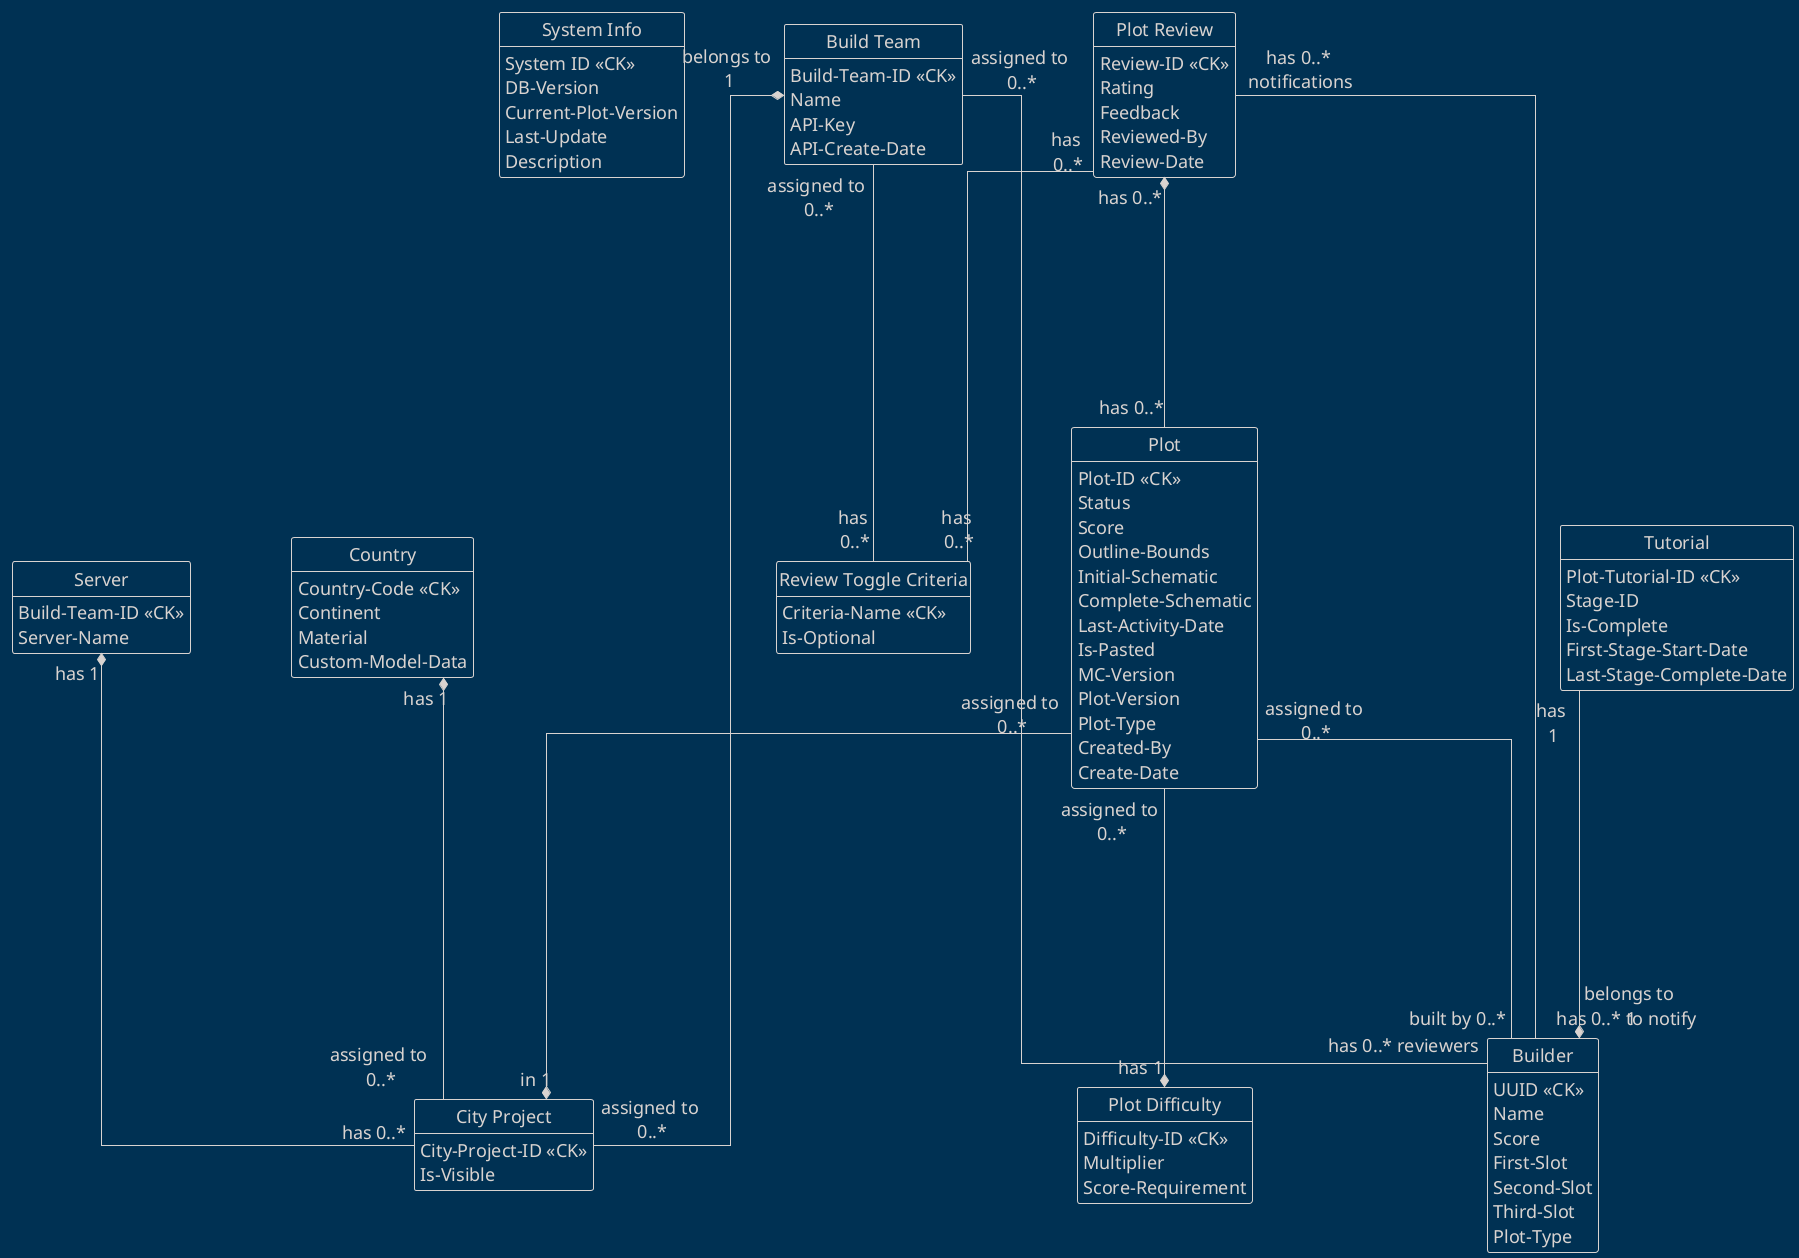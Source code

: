 @startuml
skinparam nodesep 100
skinparam ranksep 250
skinparam defaultFontSize 18

skinparam linetype ortho

hide circle
hide empty members
!theme blueprint

entity "System Info" as system_info {
    System ID <<CK>>
    DB-Version
    Current-Plot-Version
    Last-Update
    Description
}

entity "Build Team" as build_team {
    Build-Team-ID <<CK>>
    Name
    API-Key
    API-Create-Date
}

entity "Server" as server {
    Build-Team-ID <<CK>>
    Server-Name
}

entity "Country" as country {
    Country-Code <<CK>>
    Continent
    Material
    Custom-Model-Data
}

entity "City Project" as city_project {
    City-Project-ID <<CK>>
    Is-Visible
}

entity "Builder" as builder {
    UUID <<CK>>
    Name
    Score
    First-Slot
    Second-Slot
    Third-Slot
    Plot-Type
}

entity "Plot Difficulty" as plot_difficulty {
    Difficulty-ID <<CK>>
    Multiplier
    Score-Requirement
}

entity "Plot" as plot {
    Plot-ID <<CK>>
    Status
    Score
    Outline-Bounds
    Initial-Schematic
    Complete-Schematic
    Last-Activity-Date
    Is-Pasted
    MC-Version
    Plot-Version
    Plot-Type
    Created-By
    Create-Date
}

entity "Tutorial" as tutorial {
    Plot-Tutorial-ID <<CK>>
    Stage-ID
    Is-Complete
    First-Stage-Start-Date
    Last-Stage-Complete-Date
}

entity "Plot Review" as plot_review {
    Review-ID <<CK>>
    Rating
    Feedback
    Reviewed-By
    Review-Date
}

entity "Review Toggle Criteria" as review_toggle_criteria {
    Criteria-Name <<CK>>
    Is-Optional
}

build_team "belongs to \n1" *--- "assigned to \n0..*" city_project
build_team "assigned to \n0..*" -- "has 0..* reviewers" builder
build_team "assigned to \n0..*" -- "has \n0..*" review_toggle_criteria

plot_review "has 0..*\n notifications" -- "has 0..* to notify" builder
plot_review "has 0..*" *-- "has 0..*" plot
plot_review "has \n0..*" -- "has \n0..*" review_toggle_criteria

server "has 1" *-- "has 0..*" city_project
country "has 1" *-- "assigned to \n0..*" city_project

plot "assigned to\n 0..*" -- "built by 0..*" builder

plot "assigned to \n0..*" --* "in 1" city_project
plot "assigned to \n0..*" --* "has 1" plot_difficulty

tutorial "has \n1" --* "belongs to \n1" builder
@enduml